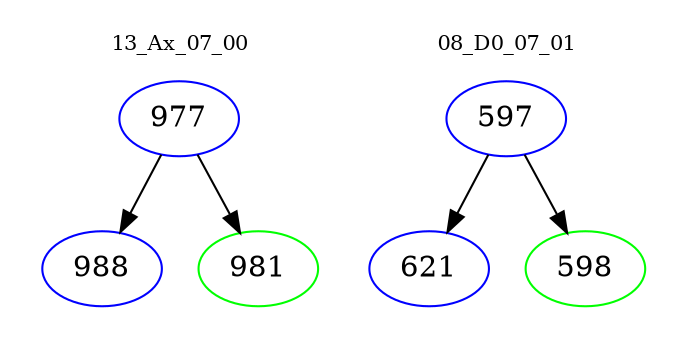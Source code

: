 digraph{
subgraph cluster_0 {
color = white
label = "13_Ax_07_00";
fontsize=10;
T0_977 [label="977", color="blue"]
T0_977 -> T0_988 [color="black"]
T0_988 [label="988", color="blue"]
T0_977 -> T0_981 [color="black"]
T0_981 [label="981", color="green"]
}
subgraph cluster_1 {
color = white
label = "08_D0_07_01";
fontsize=10;
T1_597 [label="597", color="blue"]
T1_597 -> T1_621 [color="black"]
T1_621 [label="621", color="blue"]
T1_597 -> T1_598 [color="black"]
T1_598 [label="598", color="green"]
}
}
